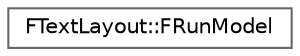 digraph "Graphical Class Hierarchy"
{
 // INTERACTIVE_SVG=YES
 // LATEX_PDF_SIZE
  bgcolor="transparent";
  edge [fontname=Helvetica,fontsize=10,labelfontname=Helvetica,labelfontsize=10];
  node [fontname=Helvetica,fontsize=10,shape=box,height=0.2,width=0.4];
  rankdir="LR";
  Node0 [id="Node000000",label="FTextLayout::FRunModel",height=0.2,width=0.4,color="grey40", fillcolor="white", style="filled",URL="$db/d88/classFTextLayout_1_1FRunModel.html",tooltip=" "];
}
